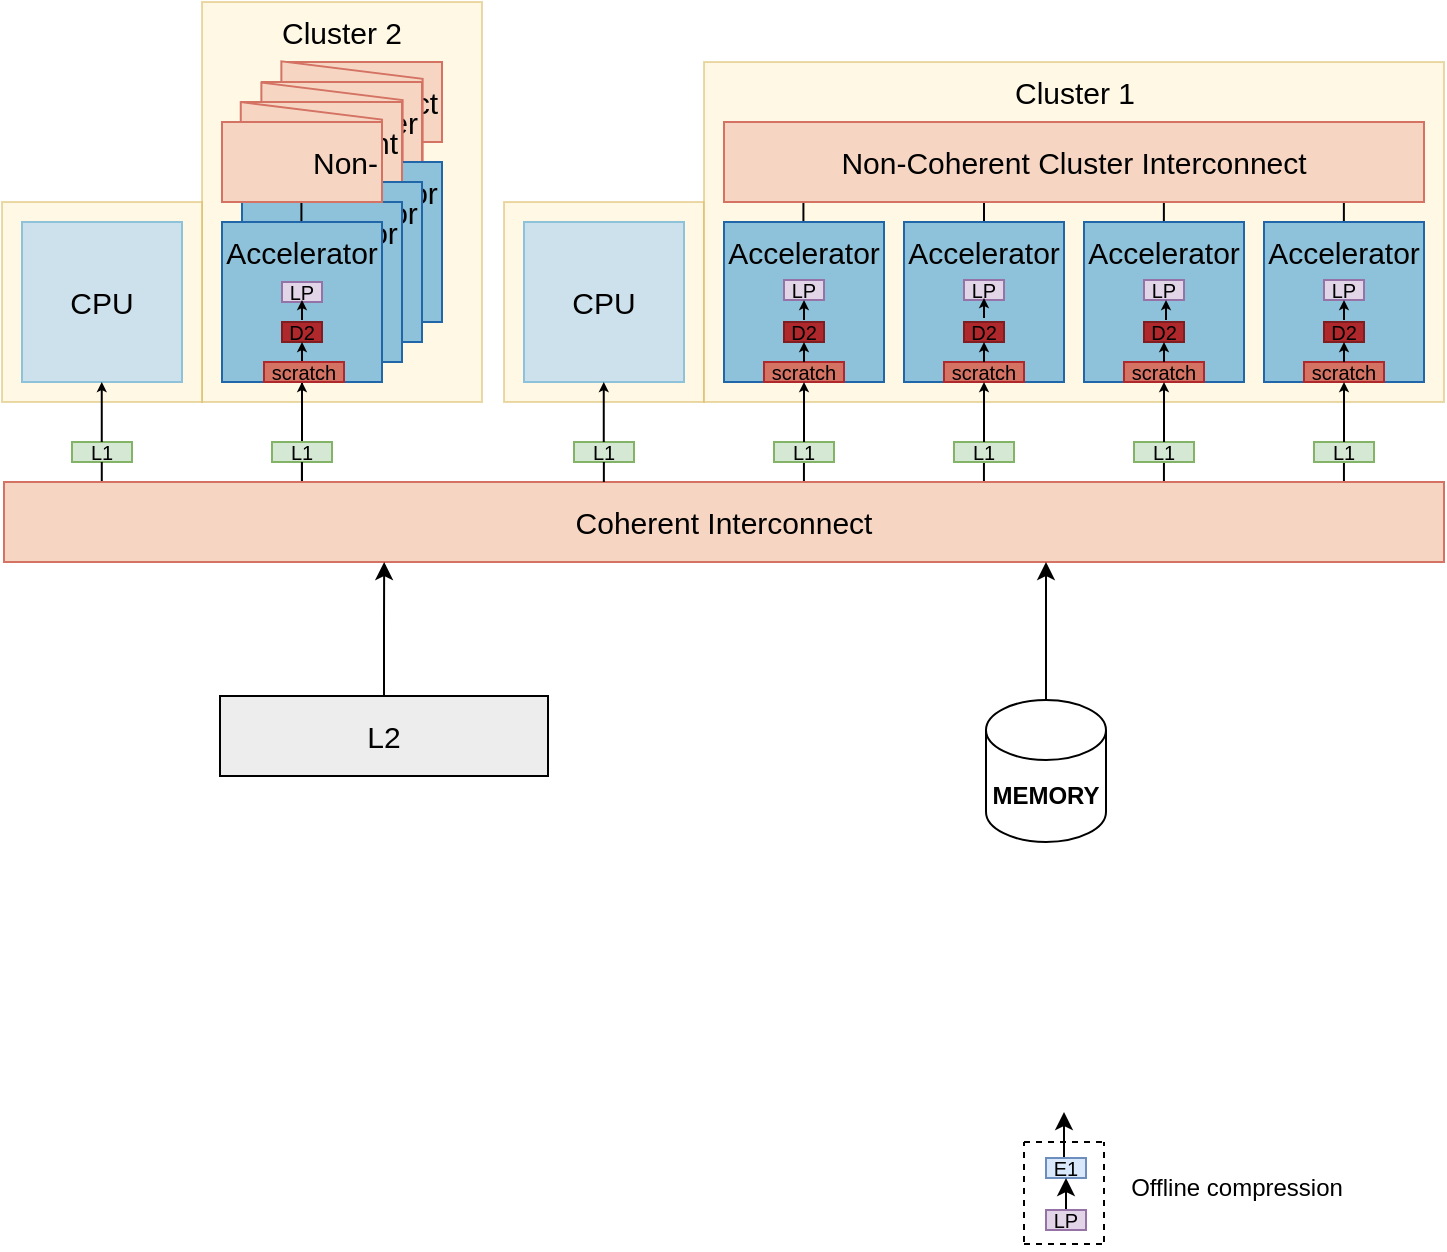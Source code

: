 <mxfile version="28.0.4">
  <diagram name="Page-1" id="mSCrcHiy_M-U9cj9anIV">
    <mxGraphModel dx="1042" dy="596" grid="1" gridSize="10" guides="1" tooltips="1" connect="1" arrows="1" fold="1" page="1" pageScale="1" pageWidth="850" pageHeight="1100" math="0" shadow="0">
      <root>
        <mxCell id="0" />
        <mxCell id="1" parent="0" />
        <mxCell id="SvVKt492CZ6028g6mfod-1" value="" style="rounded=0;whiteSpace=wrap;html=1;fontSize=12;opacity=50;fillColor=#fff2cc;strokeColor=#d6b656;" vertex="1" parent="1">
          <mxGeometry x="180" y="570" width="140" height="200" as="geometry" />
        </mxCell>
        <mxCell id="SvVKt492CZ6028g6mfod-2" value="Interconnect" style="rounded=0;whiteSpace=wrap;html=1;fillColor=#f6d6c2;strokeColor=#d47264;align=right;fontSize=15;" vertex="1" parent="1">
          <mxGeometry x="220" y="600" width="80" height="40" as="geometry" />
        </mxCell>
        <mxCell id="SvVKt492CZ6028g6mfod-3" value="" style="shape=parallelogram;perimeter=parallelogramPerimeter;whiteSpace=wrap;html=1;fixedSize=1;fontSize=15;rotation=-90;size=8.75;fillColor=#F6D6C2;strokeColor=#D47264;" vertex="1" parent="1">
          <mxGeometry x="230" y="589.37" width="50" height="70.63" as="geometry" />
        </mxCell>
        <mxCell id="SvVKt492CZ6028g6mfod-4" value="Custer" style="rounded=0;whiteSpace=wrap;html=1;fillColor=#f6d6c2;strokeColor=#d47264;align=right;fontSize=15;" vertex="1" parent="1">
          <mxGeometry x="210" y="610" width="80" height="40" as="geometry" />
        </mxCell>
        <mxCell id="SvVKt492CZ6028g6mfod-5" value="" style="shape=parallelogram;perimeter=parallelogramPerimeter;whiteSpace=wrap;html=1;fixedSize=1;fontSize=15;rotation=-90;size=8.75;fillColor=#F6D6C2;strokeColor=#D47264;" vertex="1" parent="1">
          <mxGeometry x="220" y="600" width="50" height="70.63" as="geometry" />
        </mxCell>
        <mxCell id="SvVKt492CZ6028g6mfod-6" value="" style="whiteSpace=wrap;html=1;aspect=fixed;fillColor=#8ec1da;strokeColor=#2066a8;" vertex="1" parent="1">
          <mxGeometry x="220" y="650" width="80" height="80" as="geometry" />
        </mxCell>
        <mxCell id="SvVKt492CZ6028g6mfod-7" value="&lt;font style=&quot;font-size: 15px;&quot;&gt;Accelerator&lt;/font&gt;" style="text;html=1;strokeColor=none;fillColor=none;align=center;verticalAlign=middle;whiteSpace=wrap;rounded=0;fontSize=15;" vertex="1" parent="1">
          <mxGeometry x="230" y="650" width="60" height="30" as="geometry" />
        </mxCell>
        <mxCell id="SvVKt492CZ6028g6mfod-8" value="" style="endArrow=none;html=1;entryX=0.75;entryY=1;entryDx=0;entryDy=0;fontSize=15;" edge="1" parent="1">
          <mxGeometry width="50" height="50" relative="1" as="geometry">
            <mxPoint x="249.71" y="660" as="sourcePoint" />
            <mxPoint x="249.71" y="620" as="targetPoint" />
          </mxGeometry>
        </mxCell>
        <mxCell id="SvVKt492CZ6028g6mfod-9" value="" style="endArrow=none;html=1;entryX=0.75;entryY=1;entryDx=0;entryDy=0;fontSize=15;" edge="1" parent="1">
          <mxGeometry width="50" height="50" relative="1" as="geometry">
            <mxPoint x="239.71" y="670" as="sourcePoint" />
            <mxPoint x="239.71" y="630" as="targetPoint" />
          </mxGeometry>
        </mxCell>
        <mxCell id="SvVKt492CZ6028g6mfod-10" value="Coherent" style="rounded=0;whiteSpace=wrap;html=1;fillColor=#f6d6c2;strokeColor=#d47264;align=right;fontSize=15;" vertex="1" parent="1">
          <mxGeometry x="200" y="620" width="80" height="40" as="geometry" />
        </mxCell>
        <mxCell id="SvVKt492CZ6028g6mfod-11" value="&lt;p style=&quot;line-height: 690%;&quot;&gt;&lt;font style=&quot;font-size: 8px;&quot;&gt;scratch&lt;/font&gt;&lt;/p&gt;" style="rounded=0;whiteSpace=wrap;html=1;strokeColor=#AE282C;fillColor=#D47264;" vertex="1" parent="1">
          <mxGeometry x="245" y="720" width="40" height="10" as="geometry" />
        </mxCell>
        <mxCell id="SvVKt492CZ6028g6mfod-12" value="&lt;p style=&quot;line-height: 100%; font-size: 15px;&quot;&gt;&lt;span style=&quot;background-color: initial; font-size: 15px;&quot;&gt;D2&lt;/span&gt;&lt;/p&gt;" style="rounded=0;whiteSpace=wrap;html=1;strokeColor=#801D20;fillColor=#AE282C;align=center;fontSize=15;" vertex="1" parent="1">
          <mxGeometry x="255" y="700" width="20" height="10" as="geometry" />
        </mxCell>
        <mxCell id="SvVKt492CZ6028g6mfod-13" style="edgeStyle=none;html=1;exitX=0.75;exitY=0;exitDx=0;exitDy=0;entryX=0.5;entryY=1;entryDx=0;entryDy=0;fontSize=8;endSize=2;" edge="1" parent="1" target="SvVKt492CZ6028g6mfod-12">
          <mxGeometry relative="1" as="geometry">
            <mxPoint x="265" y="720" as="sourcePoint" />
          </mxGeometry>
        </mxCell>
        <mxCell id="SvVKt492CZ6028g6mfod-14" value="" style="whiteSpace=wrap;html=1;aspect=fixed;fillColor=#8ec1da;strokeColor=#2066a8;" vertex="1" parent="1">
          <mxGeometry x="210" y="660" width="80" height="80" as="geometry" />
        </mxCell>
        <mxCell id="SvVKt492CZ6028g6mfod-15" value="&lt;p style=&quot;line-height: 690%;&quot;&gt;&lt;font style=&quot;font-size: 8px;&quot;&gt;scratch&lt;/font&gt;&lt;/p&gt;" style="rounded=0;whiteSpace=wrap;html=1;strokeColor=#AE282C;fillColor=#D47264;" vertex="1" parent="1">
          <mxGeometry x="235" y="730" width="40" height="10" as="geometry" />
        </mxCell>
        <mxCell id="SvVKt492CZ6028g6mfod-16" value="&lt;font style=&quot;font-size: 15px;&quot;&gt;Accelerator&lt;/font&gt;" style="text;html=1;strokeColor=none;fillColor=none;align=center;verticalAlign=middle;whiteSpace=wrap;rounded=0;fontSize=15;" vertex="1" parent="1">
          <mxGeometry x="220" y="660" width="60" height="30" as="geometry" />
        </mxCell>
        <mxCell id="SvVKt492CZ6028g6mfod-17" value="&lt;p style=&quot;line-height: 100%;&quot;&gt;&lt;span style=&quot;background-color: initial; font-size: 9px;&quot;&gt;D2&lt;/span&gt;&lt;/p&gt;" style="rounded=0;whiteSpace=wrap;html=1;strokeColor=#801D20;fillColor=#AE282C;align=center;" vertex="1" parent="1">
          <mxGeometry x="245" y="710" width="20" height="10" as="geometry" />
        </mxCell>
        <mxCell id="SvVKt492CZ6028g6mfod-18" style="edgeStyle=none;html=1;exitX=0.75;exitY=0;exitDx=0;exitDy=0;entryX=0.5;entryY=1;entryDx=0;entryDy=0;fontSize=10;endSize=2;" edge="1" parent="1" target="SvVKt492CZ6028g6mfod-17">
          <mxGeometry relative="1" as="geometry">
            <mxPoint x="255" y="730" as="sourcePoint" />
          </mxGeometry>
        </mxCell>
        <mxCell id="SvVKt492CZ6028g6mfod-19" value="" style="whiteSpace=wrap;html=1;aspect=fixed;fillColor=#8ec1da;strokeColor=#2066a8;" vertex="1" parent="1">
          <mxGeometry x="200" y="670" width="80" height="80" as="geometry" />
        </mxCell>
        <mxCell id="SvVKt492CZ6028g6mfod-20" value="&lt;p style=&quot;line-height: 690%; font-size: 10px;&quot;&gt;&lt;font style=&quot;font-size: 10px;&quot;&gt;scratch&lt;/font&gt;&lt;/p&gt;" style="rounded=0;whiteSpace=wrap;html=1;strokeColor=#AE282C;fillColor=#D47264;fontSize=10;" vertex="1" parent="1">
          <mxGeometry x="225" y="740" width="40" height="10" as="geometry" />
        </mxCell>
        <mxCell id="SvVKt492CZ6028g6mfod-21" value="&lt;font style=&quot;font-size: 15px;&quot;&gt;Accelerator&lt;/font&gt;" style="text;html=1;strokeColor=none;fillColor=none;align=center;verticalAlign=middle;whiteSpace=wrap;rounded=0;fontSize=15;" vertex="1" parent="1">
          <mxGeometry x="210" y="670" width="60" height="30" as="geometry" />
        </mxCell>
        <mxCell id="SvVKt492CZ6028g6mfod-22" value="&lt;p style=&quot;line-height: 100%; font-size: 10px;&quot;&gt;&lt;span style=&quot;background-color: initial; font-size: 10px;&quot;&gt;D2&lt;/span&gt;&lt;/p&gt;" style="rounded=0;whiteSpace=wrap;html=1;strokeColor=#801D20;fillColor=#AE282C;align=center;fontSize=10;" vertex="1" parent="1">
          <mxGeometry x="235" y="720" width="20" height="10" as="geometry" />
        </mxCell>
        <mxCell id="SvVKt492CZ6028g6mfod-23" style="edgeStyle=none;html=1;exitX=0.75;exitY=0;exitDx=0;exitDy=0;entryX=0.5;entryY=1;entryDx=0;entryDy=0;fontSize=10;endSize=2;" edge="1" parent="1" target="SvVKt492CZ6028g6mfod-22">
          <mxGeometry relative="1" as="geometry">
            <mxPoint x="245" y="740" as="sourcePoint" />
          </mxGeometry>
        </mxCell>
        <mxCell id="SvVKt492CZ6028g6mfod-24" value="" style="rounded=0;whiteSpace=wrap;html=1;fontSize=12;opacity=50;fillColor=#fff2cc;strokeColor=#d6b656;" vertex="1" parent="1">
          <mxGeometry x="80" y="670" width="100" height="100" as="geometry" />
        </mxCell>
        <mxCell id="SvVKt492CZ6028g6mfod-25" value="" style="rounded=0;whiteSpace=wrap;html=1;fontSize=12;opacity=50;fillColor=#fff2cc;strokeColor=#d6b656;" vertex="1" parent="1">
          <mxGeometry x="331" y="670" width="100" height="100" as="geometry" />
        </mxCell>
        <mxCell id="SvVKt492CZ6028g6mfod-26" value="" style="rounded=0;whiteSpace=wrap;html=1;fontSize=12;opacity=50;fillColor=#fff2cc;strokeColor=#d6b656;" vertex="1" parent="1">
          <mxGeometry x="431" y="600" width="370" height="170" as="geometry" />
        </mxCell>
        <mxCell id="SvVKt492CZ6028g6mfod-27" value="&lt;font style=&quot;font-size: 15px;&quot;&gt;CPU&lt;/font&gt;" style="whiteSpace=wrap;html=1;aspect=fixed;fillColor=#CDE1EC;strokeColor=#8EC1DA;" vertex="1" parent="1">
          <mxGeometry x="341" y="680" width="80" height="80" as="geometry" />
        </mxCell>
        <mxCell id="SvVKt492CZ6028g6mfod-28" value="" style="endArrow=none;html=1;entryX=0.75;entryY=1;entryDx=0;entryDy=0;fontSize=15;" edge="1" parent="1">
          <mxGeometry width="50" height="50" relative="1" as="geometry">
            <mxPoint x="660.94" y="680" as="sourcePoint" />
            <mxPoint x="660.94" y="640" as="targetPoint" />
          </mxGeometry>
        </mxCell>
        <mxCell id="SvVKt492CZ6028g6mfod-29" value="" style="endArrow=none;html=1;entryX=0.75;entryY=1;entryDx=0;entryDy=0;fontSize=15;" edge="1" parent="1">
          <mxGeometry width="50" height="50" relative="1" as="geometry">
            <mxPoint x="571" y="680" as="sourcePoint" />
            <mxPoint x="571" y="640" as="targetPoint" />
          </mxGeometry>
        </mxCell>
        <mxCell id="SvVKt492CZ6028g6mfod-30" value="" style="endArrow=none;html=1;entryX=0.75;entryY=1;entryDx=0;entryDy=0;fontSize=15;" edge="1" parent="1">
          <mxGeometry width="50" height="50" relative="1" as="geometry">
            <mxPoint x="480.71" y="680" as="sourcePoint" />
            <mxPoint x="480.71" y="640" as="targetPoint" />
          </mxGeometry>
        </mxCell>
        <mxCell id="SvVKt492CZ6028g6mfod-31" value="" style="endArrow=none;html=1;entryX=0.75;entryY=1;entryDx=0;entryDy=0;fontSize=15;" edge="1" parent="1">
          <mxGeometry width="50" height="50" relative="1" as="geometry">
            <mxPoint x="750.94" y="680" as="sourcePoint" />
            <mxPoint x="750.94" y="640" as="targetPoint" />
          </mxGeometry>
        </mxCell>
        <mxCell id="SvVKt492CZ6028g6mfod-32" value="&lt;p style=&quot;line-height: 460%; font-size: 10px;&quot;&gt;&lt;span style=&quot;font-size: 10px;&quot;&gt;L1&lt;/span&gt;&lt;/p&gt;" style="rounded=0;whiteSpace=wrap;html=1;fillColor=#d5e8d4;strokeColor=#82b366;fontSize=10;" vertex="1" parent="1">
          <mxGeometry x="366" y="790" width="30" height="10" as="geometry" />
        </mxCell>
        <mxCell id="SvVKt492CZ6028g6mfod-33" value="Non-Coherent Cluster Interconnect" style="rounded=0;whiteSpace=wrap;html=1;fillColor=#f6d6c2;strokeColor=#d47264;fontSize=15;" vertex="1" parent="1">
          <mxGeometry x="441" y="630" width="350" height="40" as="geometry" />
        </mxCell>
        <mxCell id="SvVKt492CZ6028g6mfod-34" style="edgeStyle=orthogonalEdgeStyle;rounded=0;orthogonalLoop=1;jettySize=auto;html=1;exitX=0.5;exitY=0;exitDx=0;exitDy=0;entryX=0.5;entryY=1;entryDx=0;entryDy=0;" edge="1" parent="1" source="SvVKt492CZ6028g6mfod-88">
          <mxGeometry relative="1" as="geometry">
            <mxPoint x="611" y="1125" as="targetPoint" />
          </mxGeometry>
        </mxCell>
        <mxCell id="SvVKt492CZ6028g6mfod-35" value="Cluster 1" style="text;html=1;strokeColor=none;fillColor=none;align=center;verticalAlign=middle;whiteSpace=wrap;rounded=0;fontSize=15;opacity=50;" vertex="1" parent="1">
          <mxGeometry x="583.5" y="600" width="65" height="30" as="geometry" />
        </mxCell>
        <mxCell id="SvVKt492CZ6028g6mfod-36" value="&lt;font style=&quot;font-size: 15px;&quot;&gt;CPU&lt;/font&gt;" style="whiteSpace=wrap;html=1;aspect=fixed;fillColor=#CDE1EC;strokeColor=#8EC1DA;" vertex="1" parent="1">
          <mxGeometry x="90" y="680" width="80" height="80" as="geometry" />
        </mxCell>
        <mxCell id="SvVKt492CZ6028g6mfod-37" value="&lt;p style=&quot;line-height: 460%; font-size: 10px;&quot;&gt;&lt;span style=&quot;font-size: 10px;&quot;&gt;L1&lt;/span&gt;&lt;/p&gt;" style="rounded=0;whiteSpace=wrap;html=1;fillColor=#d5e8d4;strokeColor=#82b366;fontSize=10;" vertex="1" parent="1">
          <mxGeometry x="115" y="790" width="30" height="10" as="geometry" />
        </mxCell>
        <mxCell id="SvVKt492CZ6028g6mfod-38" value="" style="endArrow=none;html=1;fontSize=10;" edge="1" parent="1">
          <mxGeometry width="50" height="50" relative="1" as="geometry">
            <mxPoint x="229.97" y="810" as="sourcePoint" />
            <mxPoint x="229.97" y="800" as="targetPoint" />
          </mxGeometry>
        </mxCell>
        <mxCell id="SvVKt492CZ6028g6mfod-39" value="" style="edgeStyle=orthogonalEdgeStyle;rounded=0;orthogonalLoop=1;jettySize=auto;html=1;" edge="1" parent="1" source="SvVKt492CZ6028g6mfod-40" target="SvVKt492CZ6028g6mfod-91">
          <mxGeometry relative="1" as="geometry" />
        </mxCell>
        <mxCell id="SvVKt492CZ6028g6mfod-40" value="&lt;p style=&quot;line-height: 460%; font-size: 10px;&quot;&gt;&lt;span style=&quot;font-size: 10px;&quot;&gt;L1&lt;/span&gt;&lt;/p&gt;" style="rounded=0;whiteSpace=wrap;html=1;fillColor=#d5e8d4;strokeColor=#82b366;fontSize=10;" vertex="1" parent="1">
          <mxGeometry x="215" y="790" width="30" height="10" as="geometry" />
        </mxCell>
        <mxCell id="SvVKt492CZ6028g6mfod-41" value="" style="endArrow=none;html=1;" edge="1" parent="1">
          <mxGeometry width="50" height="50" relative="1" as="geometry">
            <mxPoint x="570.97" y="810" as="sourcePoint" />
            <mxPoint x="570.97" y="800" as="targetPoint" />
          </mxGeometry>
        </mxCell>
        <mxCell id="SvVKt492CZ6028g6mfod-42" value="&lt;p style=&quot;line-height: 460%; font-size: 10px;&quot;&gt;&lt;span style=&quot;font-size: 10px;&quot;&gt;L1&lt;/span&gt;&lt;/p&gt;" style="rounded=0;whiteSpace=wrap;html=1;fillColor=#d5e8d4;strokeColor=#82b366;fontSize=10;" vertex="1" parent="1">
          <mxGeometry x="556" y="790" width="30" height="10" as="geometry" />
        </mxCell>
        <mxCell id="SvVKt492CZ6028g6mfod-43" value="" style="whiteSpace=wrap;html=1;aspect=fixed;fillColor=#8ec1da;strokeColor=#2066a8;" vertex="1" parent="1">
          <mxGeometry x="531" y="680" width="80" height="80" as="geometry" />
        </mxCell>
        <mxCell id="SvVKt492CZ6028g6mfod-44" value="&lt;p style=&quot;line-height: 690%; font-size: 10px;&quot;&gt;&lt;font style=&quot;font-size: 10px;&quot;&gt;scratch&lt;/font&gt;&lt;/p&gt;" style="rounded=0;whiteSpace=wrap;html=1;strokeColor=#AE282C;fillColor=#D47264;fontSize=10;" vertex="1" parent="1">
          <mxGeometry x="551" y="750" width="40" height="10" as="geometry" />
        </mxCell>
        <mxCell id="SvVKt492CZ6028g6mfod-45" value="&lt;font style=&quot;font-size: 15px;&quot;&gt;Accelerator&lt;/font&gt;" style="text;html=1;strokeColor=none;fillColor=none;align=center;verticalAlign=middle;whiteSpace=wrap;rounded=0;fontSize=15;" vertex="1" parent="1">
          <mxGeometry x="541" y="680" width="60" height="30" as="geometry" />
        </mxCell>
        <mxCell id="SvVKt492CZ6028g6mfod-46" style="edgeStyle=none;html=1;exitX=0.75;exitY=0;exitDx=0;exitDy=0;entryX=0.5;entryY=1;entryDx=0;entryDy=0;fontSize=10;endSize=2;" edge="1" parent="1" target="SvVKt492CZ6028g6mfod-44">
          <mxGeometry relative="1" as="geometry">
            <mxPoint x="571" y="790" as="sourcePoint" />
            <mxPoint x="571" y="780" as="targetPoint" />
          </mxGeometry>
        </mxCell>
        <mxCell id="SvVKt492CZ6028g6mfod-47" value="" style="endArrow=none;html=1;" edge="1" parent="1">
          <mxGeometry width="50" height="50" relative="1" as="geometry">
            <mxPoint x="480.97" y="810" as="sourcePoint" />
            <mxPoint x="480.97" y="800" as="targetPoint" />
          </mxGeometry>
        </mxCell>
        <mxCell id="SvVKt492CZ6028g6mfod-48" value="&lt;p style=&quot;line-height: 460%; font-size: 10px;&quot;&gt;&lt;span style=&quot;font-size: 10px;&quot;&gt;L1&lt;/span&gt;&lt;/p&gt;" style="rounded=0;whiteSpace=wrap;html=1;fillColor=#d5e8d4;strokeColor=#82b366;fontSize=10;" vertex="1" parent="1">
          <mxGeometry x="466" y="790" width="30" height="10" as="geometry" />
        </mxCell>
        <mxCell id="SvVKt492CZ6028g6mfod-49" value="" style="whiteSpace=wrap;html=1;aspect=fixed;fillColor=#8ec1da;strokeColor=#2066a8;" vertex="1" parent="1">
          <mxGeometry x="441" y="680" width="80" height="80" as="geometry" />
        </mxCell>
        <mxCell id="SvVKt492CZ6028g6mfod-50" value="&lt;p style=&quot;line-height: 690%; font-size: 10px;&quot;&gt;&lt;font style=&quot;font-size: 10px;&quot;&gt;scratch&lt;/font&gt;&lt;/p&gt;" style="rounded=0;whiteSpace=wrap;html=1;strokeColor=#AE282C;fillColor=#D47264;fontSize=10;" vertex="1" parent="1">
          <mxGeometry x="461" y="750" width="40" height="10" as="geometry" />
        </mxCell>
        <mxCell id="SvVKt492CZ6028g6mfod-51" value="&lt;font style=&quot;font-size: 15px;&quot;&gt;Accelerator&lt;/font&gt;" style="text;html=1;strokeColor=none;fillColor=none;align=center;verticalAlign=middle;whiteSpace=wrap;rounded=0;fontSize=15;" vertex="1" parent="1">
          <mxGeometry x="451" y="680" width="60" height="30" as="geometry" />
        </mxCell>
        <mxCell id="SvVKt492CZ6028g6mfod-52" style="edgeStyle=none;html=1;exitX=0.75;exitY=0;exitDx=0;exitDy=0;entryX=0.5;entryY=1;entryDx=0;entryDy=0;fontSize=10;endSize=2;" edge="1" parent="1" target="SvVKt492CZ6028g6mfod-50">
          <mxGeometry relative="1" as="geometry">
            <mxPoint x="481" y="790" as="sourcePoint" />
            <mxPoint x="481" y="780" as="targetPoint" />
          </mxGeometry>
        </mxCell>
        <mxCell id="SvVKt492CZ6028g6mfod-53" value="" style="endArrow=none;html=1;" edge="1" parent="1">
          <mxGeometry width="50" height="50" relative="1" as="geometry">
            <mxPoint x="660.97" y="810" as="sourcePoint" />
            <mxPoint x="660.97" y="800" as="targetPoint" />
          </mxGeometry>
        </mxCell>
        <mxCell id="SvVKt492CZ6028g6mfod-54" value="&lt;p style=&quot;line-height: 460%; font-size: 10px;&quot;&gt;&lt;span style=&quot;font-size: 10px;&quot;&gt;L1&lt;/span&gt;&lt;/p&gt;" style="rounded=0;whiteSpace=wrap;html=1;fillColor=#d5e8d4;strokeColor=#82b366;fontSize=10;" vertex="1" parent="1">
          <mxGeometry x="646" y="790" width="30" height="10" as="geometry" />
        </mxCell>
        <mxCell id="SvVKt492CZ6028g6mfod-55" value="" style="whiteSpace=wrap;html=1;aspect=fixed;fillColor=#8ec1da;strokeColor=#2066a8;" vertex="1" parent="1">
          <mxGeometry x="621" y="680" width="80" height="80" as="geometry" />
        </mxCell>
        <mxCell id="SvVKt492CZ6028g6mfod-56" value="&lt;p style=&quot;line-height: 690%; font-size: 10px;&quot;&gt;&lt;font style=&quot;font-size: 10px;&quot;&gt;scratch&lt;/font&gt;&lt;/p&gt;" style="rounded=0;whiteSpace=wrap;html=1;strokeColor=#AE282C;fillColor=#D47264;fontSize=10;" vertex="1" parent="1">
          <mxGeometry x="641" y="750" width="40" height="10" as="geometry" />
        </mxCell>
        <mxCell id="SvVKt492CZ6028g6mfod-57" value="&lt;font style=&quot;font-size: 15px;&quot;&gt;Accelerator&lt;/font&gt;" style="text;html=1;strokeColor=none;fillColor=none;align=center;verticalAlign=middle;whiteSpace=wrap;rounded=0;fontSize=15;" vertex="1" parent="1">
          <mxGeometry x="631" y="680" width="60" height="30" as="geometry" />
        </mxCell>
        <mxCell id="SvVKt492CZ6028g6mfod-58" style="edgeStyle=none;html=1;exitX=0.75;exitY=0;exitDx=0;exitDy=0;entryX=0.5;entryY=1;entryDx=0;entryDy=0;fontSize=10;endSize=2;" edge="1" parent="1" target="SvVKt492CZ6028g6mfod-56">
          <mxGeometry relative="1" as="geometry">
            <mxPoint x="661" y="790" as="sourcePoint" />
            <mxPoint x="661" y="780" as="targetPoint" />
          </mxGeometry>
        </mxCell>
        <mxCell id="SvVKt492CZ6028g6mfod-59" value="" style="endArrow=none;html=1;" edge="1" parent="1">
          <mxGeometry width="50" height="50" relative="1" as="geometry">
            <mxPoint x="750.97" y="810" as="sourcePoint" />
            <mxPoint x="750.97" y="800" as="targetPoint" />
          </mxGeometry>
        </mxCell>
        <mxCell id="SvVKt492CZ6028g6mfod-60" value="&lt;p style=&quot;line-height: 460%; font-size: 10px;&quot;&gt;&lt;span style=&quot;font-size: 10px;&quot;&gt;L1&lt;/span&gt;&lt;/p&gt;" style="rounded=0;whiteSpace=wrap;html=1;fillColor=#d5e8d4;strokeColor=#82b366;fontSize=10;" vertex="1" parent="1">
          <mxGeometry x="736" y="790" width="30" height="10" as="geometry" />
        </mxCell>
        <mxCell id="SvVKt492CZ6028g6mfod-61" value="" style="whiteSpace=wrap;html=1;aspect=fixed;fillColor=#8ec1da;strokeColor=#2066a8;" vertex="1" parent="1">
          <mxGeometry x="711" y="680" width="80" height="80" as="geometry" />
        </mxCell>
        <mxCell id="SvVKt492CZ6028g6mfod-62" value="&lt;p style=&quot;line-height: 690%; font-size: 10px;&quot;&gt;&lt;font style=&quot;font-size: 10px;&quot;&gt;scratch&lt;/font&gt;&lt;/p&gt;" style="rounded=0;whiteSpace=wrap;html=1;strokeColor=#AE282C;fillColor=#D47264;fontSize=10;" vertex="1" parent="1">
          <mxGeometry x="731" y="750" width="40" height="10" as="geometry" />
        </mxCell>
        <mxCell id="SvVKt492CZ6028g6mfod-63" value="&lt;font style=&quot;font-size: 15px;&quot;&gt;Accelerator&lt;/font&gt;" style="text;html=1;strokeColor=none;fillColor=none;align=center;verticalAlign=middle;whiteSpace=wrap;rounded=0;fontSize=15;" vertex="1" parent="1">
          <mxGeometry x="721" y="680" width="60" height="30" as="geometry" />
        </mxCell>
        <mxCell id="SvVKt492CZ6028g6mfod-64" style="edgeStyle=none;html=1;exitX=0.75;exitY=0;exitDx=0;exitDy=0;entryX=0.5;entryY=1;entryDx=0;entryDy=0;fontSize=10;endSize=2;" edge="1" parent="1" target="SvVKt492CZ6028g6mfod-62">
          <mxGeometry relative="1" as="geometry">
            <mxPoint x="751" y="790" as="sourcePoint" />
            <mxPoint x="751" y="780" as="targetPoint" />
          </mxGeometry>
        </mxCell>
        <mxCell id="SvVKt492CZ6028g6mfod-65" value="&lt;p style=&quot;line-height: 100%; font-size: 10px;&quot;&gt;&lt;span style=&quot;background-color: initial; font-size: 10px;&quot;&gt;D2&lt;/span&gt;&lt;/p&gt;" style="rounded=0;whiteSpace=wrap;html=1;strokeColor=#801D20;fillColor=#AE282C;align=center;fontSize=10;" vertex="1" parent="1">
          <mxGeometry x="741" y="730" width="20" height="10" as="geometry" />
        </mxCell>
        <mxCell id="SvVKt492CZ6028g6mfod-66" style="edgeStyle=none;html=1;exitX=0.75;exitY=0;exitDx=0;exitDy=0;entryX=0.5;entryY=1;entryDx=0;entryDy=0;fontSize=10;endSize=2;" edge="1" parent="1" target="SvVKt492CZ6028g6mfod-65">
          <mxGeometry relative="1" as="geometry">
            <mxPoint x="751" y="750" as="sourcePoint" />
          </mxGeometry>
        </mxCell>
        <mxCell id="SvVKt492CZ6028g6mfod-67" value="&lt;p style=&quot;line-height: 100%; font-size: 10px;&quot;&gt;&lt;span style=&quot;background-color: initial; font-size: 10px;&quot;&gt;D2&lt;/span&gt;&lt;/p&gt;" style="rounded=0;whiteSpace=wrap;html=1;strokeColor=#801D20;fillColor=#AE282C;align=center;fontSize=10;" vertex="1" parent="1">
          <mxGeometry x="651" y="730" width="20" height="10" as="geometry" />
        </mxCell>
        <mxCell id="SvVKt492CZ6028g6mfod-68" style="edgeStyle=none;html=1;exitX=0.75;exitY=0;exitDx=0;exitDy=0;entryX=0.5;entryY=1;entryDx=0;entryDy=0;fontSize=10;endSize=2;" edge="1" parent="1" target="SvVKt492CZ6028g6mfod-67">
          <mxGeometry relative="1" as="geometry">
            <mxPoint x="661" y="750" as="sourcePoint" />
          </mxGeometry>
        </mxCell>
        <mxCell id="SvVKt492CZ6028g6mfod-69" value="&lt;p style=&quot;line-height: 100%; font-size: 10px;&quot;&gt;&lt;span style=&quot;background-color: initial; font-size: 10px;&quot;&gt;D2&lt;/span&gt;&lt;/p&gt;" style="rounded=0;whiteSpace=wrap;html=1;strokeColor=#801D20;fillColor=#AE282C;align=center;fontSize=10;" vertex="1" parent="1">
          <mxGeometry x="561" y="730" width="20" height="10" as="geometry" />
        </mxCell>
        <mxCell id="SvVKt492CZ6028g6mfod-70" style="edgeStyle=none;html=1;exitX=0.75;exitY=0;exitDx=0;exitDy=0;entryX=0.5;entryY=1;entryDx=0;entryDy=0;fontSize=10;endSize=2;" edge="1" parent="1" target="SvVKt492CZ6028g6mfod-69">
          <mxGeometry relative="1" as="geometry">
            <mxPoint x="571" y="750" as="sourcePoint" />
          </mxGeometry>
        </mxCell>
        <mxCell id="SvVKt492CZ6028g6mfod-71" value="&lt;p style=&quot;line-height: 100%; font-size: 10px;&quot;&gt;&lt;span style=&quot;background-color: initial; font-size: 10px;&quot;&gt;D2&lt;/span&gt;&lt;/p&gt;" style="rounded=0;whiteSpace=wrap;html=1;strokeColor=#801D20;fillColor=#AE282C;align=center;fontSize=10;" vertex="1" parent="1">
          <mxGeometry x="471" y="730" width="20" height="10" as="geometry" />
        </mxCell>
        <mxCell id="SvVKt492CZ6028g6mfod-72" style="edgeStyle=none;html=1;exitX=0.75;exitY=0;exitDx=0;exitDy=0;entryX=0.5;entryY=1;entryDx=0;entryDy=0;fontSize=10;endSize=2;" edge="1" parent="1" target="SvVKt492CZ6028g6mfod-71">
          <mxGeometry relative="1" as="geometry">
            <mxPoint x="481" y="750" as="sourcePoint" />
          </mxGeometry>
        </mxCell>
        <mxCell id="SvVKt492CZ6028g6mfod-73" value="" style="endArrow=none;html=1;fontSize=10;" edge="1" parent="1">
          <mxGeometry width="50" height="50" relative="1" as="geometry">
            <mxPoint x="129.89" y="800" as="sourcePoint" />
            <mxPoint x="129.89" y="810" as="targetPoint" />
          </mxGeometry>
        </mxCell>
        <mxCell id="SvVKt492CZ6028g6mfod-74" value="" style="endArrow=none;html=1;entryX=0.75;entryY=1;entryDx=0;entryDy=0;fontSize=15;" edge="1" parent="1">
          <mxGeometry width="50" height="50" relative="1" as="geometry">
            <mxPoint x="229.71" y="680" as="sourcePoint" />
            <mxPoint x="229.71" y="640" as="targetPoint" />
          </mxGeometry>
        </mxCell>
        <mxCell id="SvVKt492CZ6028g6mfod-75" value="" style="endArrow=none;html=1;fontSize=10;" edge="1" parent="1">
          <mxGeometry width="50" height="50" relative="1" as="geometry">
            <mxPoint x="229.97" y="810" as="sourcePoint" />
            <mxPoint x="229.97" y="800" as="targetPoint" />
          </mxGeometry>
        </mxCell>
        <mxCell id="SvVKt492CZ6028g6mfod-76" value="" style="whiteSpace=wrap;html=1;aspect=fixed;fillColor=#8ec1da;strokeColor=#2066a8;" vertex="1" parent="1">
          <mxGeometry x="190" y="680" width="80" height="80" as="geometry" />
        </mxCell>
        <mxCell id="SvVKt492CZ6028g6mfod-77" value="&lt;font style=&quot;font-size: 15px;&quot;&gt;Accelerator&lt;/font&gt;" style="text;html=1;strokeColor=none;fillColor=none;align=center;verticalAlign=middle;whiteSpace=wrap;rounded=0;fontSize=15;" vertex="1" parent="1">
          <mxGeometry x="200" y="680" width="60" height="30" as="geometry" />
        </mxCell>
        <mxCell id="SvVKt492CZ6028g6mfod-78" style="edgeStyle=none;html=1;exitX=0.75;exitY=0;exitDx=0;exitDy=0;entryX=0.5;entryY=1;entryDx=0;entryDy=0;fontSize=10;endSize=2;" edge="1" parent="1">
          <mxGeometry relative="1" as="geometry">
            <mxPoint x="230" y="770" as="sourcePoint" />
            <mxPoint x="230" y="760" as="targetPoint" />
          </mxGeometry>
        </mxCell>
        <mxCell id="SvVKt492CZ6028g6mfod-79" value="&lt;p style=&quot;line-height: 100%; font-size: 10px;&quot;&gt;&lt;span style=&quot;background-color: initial; font-size: 10px;&quot;&gt;D2&lt;/span&gt;&lt;/p&gt;" style="rounded=0;whiteSpace=wrap;html=1;strokeColor=#801D20;fillColor=#AE282C;align=center;fontSize=10;" vertex="1" parent="1">
          <mxGeometry x="220" y="730" width="20" height="10" as="geometry" />
        </mxCell>
        <mxCell id="SvVKt492CZ6028g6mfod-80" style="edgeStyle=none;html=1;exitX=0.75;exitY=0;exitDx=0;exitDy=0;entryX=0.5;entryY=1;entryDx=0;entryDy=0;fontSize=10;endSize=2;" edge="1" parent="1" target="SvVKt492CZ6028g6mfod-79">
          <mxGeometry relative="1" as="geometry">
            <mxPoint x="230" y="750" as="sourcePoint" />
          </mxGeometry>
        </mxCell>
        <mxCell id="SvVKt492CZ6028g6mfod-81" value="&lt;font style=&quot;font-size: 15px;&quot;&gt;L2&lt;/font&gt;" style="rounded=0;whiteSpace=wrap;html=1;fontSize=15;fillColor=#EDEDED;" vertex="1" parent="1">
          <mxGeometry x="189" y="917" width="164" height="40" as="geometry" />
        </mxCell>
        <mxCell id="SvVKt492CZ6028g6mfod-82" value="Coherent Interconnect" style="rounded=0;whiteSpace=wrap;html=1;fillColor=#F6D6C2;strokeColor=#D47264;fontSize=15;" vertex="1" parent="1">
          <mxGeometry x="81" y="810" width="720" height="40" as="geometry" />
        </mxCell>
        <mxCell id="SvVKt492CZ6028g6mfod-83" value="Cluster 2" style="text;html=1;strokeColor=none;fillColor=none;align=center;verticalAlign=middle;whiteSpace=wrap;rounded=0;fontSize=15;opacity=50;" vertex="1" parent="1">
          <mxGeometry x="200" y="635" width="60" height="30" as="geometry" />
        </mxCell>
        <mxCell id="SvVKt492CZ6028g6mfod-84" value="" style="endArrow=none;html=1;fontSize=9;" edge="1" parent="1">
          <mxGeometry width="50" height="50" relative="1" as="geometry">
            <mxPoint x="380.93" y="800" as="sourcePoint" />
            <mxPoint x="380.93" y="810" as="targetPoint" />
          </mxGeometry>
        </mxCell>
        <mxCell id="SvVKt492CZ6028g6mfod-85" value="" style="shape=parallelogram;perimeter=parallelogramPerimeter;whiteSpace=wrap;html=1;fixedSize=1;fontSize=15;rotation=-90;size=8.75;fillColor=#F6D6C2;strokeColor=#D47264;" vertex="1" parent="1">
          <mxGeometry x="209.69" y="609.69" width="50" height="70.63" as="geometry" />
        </mxCell>
        <mxCell id="SvVKt492CZ6028g6mfod-86" value="Non-" style="rounded=0;whiteSpace=wrap;html=1;fillColor=#f6d6c2;strokeColor=#d47264;align=right;fontSize=15;" vertex="1" parent="1">
          <mxGeometry x="190" y="630" width="80" height="40" as="geometry" />
        </mxCell>
        <mxCell id="SvVKt492CZ6028g6mfod-87" value="Cluster 2" style="text;html=1;strokeColor=none;fillColor=none;align=center;verticalAlign=middle;whiteSpace=wrap;rounded=0;fontSize=15;opacity=50;" vertex="1" parent="1">
          <mxGeometry x="215" y="570" width="70" height="30" as="geometry" />
        </mxCell>
        <mxCell id="SvVKt492CZ6028g6mfod-88" value="&lt;p style=&quot;line-height: 100%; font-size: 10px;&quot;&gt;&lt;font style=&quot;font-size: 10px;&quot;&gt;E1&lt;/font&gt;&lt;/p&gt;" style="rounded=0;whiteSpace=wrap;html=1;strokeColor=#6c8ebf;fillColor=#dae8fc;fontSize=10;" vertex="1" parent="1">
          <mxGeometry x="602" y="1148" width="20" height="10" as="geometry" />
        </mxCell>
        <mxCell id="SvVKt492CZ6028g6mfod-89" style="edgeStyle=orthogonalEdgeStyle;rounded=0;orthogonalLoop=1;jettySize=auto;html=1;exitX=0.5;exitY=0;exitDx=0;exitDy=0;entryX=0.5;entryY=1;entryDx=0;entryDy=0;" edge="1" parent="1" source="SvVKt492CZ6028g6mfod-90" target="SvVKt492CZ6028g6mfod-88">
          <mxGeometry relative="1" as="geometry" />
        </mxCell>
        <mxCell id="SvVKt492CZ6028g6mfod-90" value="&lt;p style=&quot;line-height: 100%; font-size: 10px;&quot;&gt;&lt;font style=&quot;font-size: 10px;&quot;&gt;LP&lt;/font&gt;&lt;/p&gt;" style="rounded=0;whiteSpace=wrap;html=1;strokeColor=#9673a6;fillColor=#e1d5e7;fontSize=10;" vertex="1" parent="1">
          <mxGeometry x="602" y="1174" width="20" height="10" as="geometry" />
        </mxCell>
        <mxCell id="SvVKt492CZ6028g6mfod-91" value="&lt;p style=&quot;line-height: 100%; font-size: 10px;&quot;&gt;&lt;font style=&quot;font-size: 10px;&quot;&gt;LP&lt;/font&gt;&lt;/p&gt;" style="rounded=0;whiteSpace=wrap;html=1;strokeColor=#9673a6;fillColor=#e1d5e7;fontSize=10;" vertex="1" parent="1">
          <mxGeometry x="220" y="710" width="20" height="10" as="geometry" />
        </mxCell>
        <mxCell id="SvVKt492CZ6028g6mfod-92" style="edgeStyle=none;html=1;exitX=0.75;exitY=0;exitDx=0;exitDy=0;entryX=0.5;entryY=1;entryDx=0;entryDy=0;fontSize=10;endSize=2;" edge="1" parent="1">
          <mxGeometry relative="1" as="geometry">
            <mxPoint x="230" y="729" as="sourcePoint" />
            <mxPoint x="230" y="719" as="targetPoint" />
          </mxGeometry>
        </mxCell>
        <mxCell id="SvVKt492CZ6028g6mfod-93" value="&lt;p style=&quot;line-height: 100%; font-size: 10px;&quot;&gt;&lt;font style=&quot;font-size: 10px;&quot;&gt;LP&lt;/font&gt;&lt;/p&gt;" style="rounded=0;whiteSpace=wrap;html=1;strokeColor=#9673a6;fillColor=#e1d5e7;fontSize=10;" vertex="1" parent="1">
          <mxGeometry x="471" y="709" width="20" height="10" as="geometry" />
        </mxCell>
        <mxCell id="SvVKt492CZ6028g6mfod-94" value="&lt;p style=&quot;line-height: 100%; font-size: 10px;&quot;&gt;&lt;font style=&quot;font-size: 10px;&quot;&gt;LP&lt;/font&gt;&lt;/p&gt;" style="rounded=0;whiteSpace=wrap;html=1;strokeColor=#9673a6;fillColor=#e1d5e7;fontSize=10;" vertex="1" parent="1">
          <mxGeometry x="561" y="709" width="20" height="10" as="geometry" />
        </mxCell>
        <mxCell id="SvVKt492CZ6028g6mfod-95" value="&lt;p style=&quot;line-height: 100%; font-size: 10px;&quot;&gt;&lt;font style=&quot;font-size: 10px;&quot;&gt;LP&lt;/font&gt;&lt;/p&gt;" style="rounded=0;whiteSpace=wrap;html=1;strokeColor=#9673a6;fillColor=#e1d5e7;fontSize=10;" vertex="1" parent="1">
          <mxGeometry x="651" y="709" width="20" height="10" as="geometry" />
        </mxCell>
        <mxCell id="SvVKt492CZ6028g6mfod-96" value="&lt;p style=&quot;line-height: 100%; font-size: 10px;&quot;&gt;&lt;font style=&quot;font-size: 10px;&quot;&gt;LP&lt;/font&gt;&lt;/p&gt;" style="rounded=0;whiteSpace=wrap;html=1;strokeColor=#9673a6;fillColor=#e1d5e7;fontSize=10;" vertex="1" parent="1">
          <mxGeometry x="741" y="709" width="20" height="10" as="geometry" />
        </mxCell>
        <mxCell id="SvVKt492CZ6028g6mfod-97" style="edgeStyle=none;html=1;exitX=0.75;exitY=0;exitDx=0;exitDy=0;entryX=0.5;entryY=1;entryDx=0;entryDy=0;fontSize=10;endSize=2;" edge="1" parent="1">
          <mxGeometry relative="1" as="geometry">
            <mxPoint x="481" y="729" as="sourcePoint" />
            <mxPoint x="481" y="719" as="targetPoint" />
          </mxGeometry>
        </mxCell>
        <mxCell id="SvVKt492CZ6028g6mfod-98" style="edgeStyle=none;html=1;exitX=0.75;exitY=0;exitDx=0;exitDy=0;entryX=0.5;entryY=1;entryDx=0;entryDy=0;fontSize=10;endSize=2;" edge="1" parent="1">
          <mxGeometry relative="1" as="geometry">
            <mxPoint x="571" y="728" as="sourcePoint" />
            <mxPoint x="571" y="718" as="targetPoint" />
          </mxGeometry>
        </mxCell>
        <mxCell id="SvVKt492CZ6028g6mfod-99" style="edgeStyle=none;html=1;exitX=0.75;exitY=0;exitDx=0;exitDy=0;entryX=0.5;entryY=1;entryDx=0;entryDy=0;fontSize=10;endSize=2;" edge="1" parent="1">
          <mxGeometry relative="1" as="geometry">
            <mxPoint x="662" y="729" as="sourcePoint" />
            <mxPoint x="662" y="719" as="targetPoint" />
          </mxGeometry>
        </mxCell>
        <mxCell id="SvVKt492CZ6028g6mfod-100" style="edgeStyle=none;html=1;exitX=0.75;exitY=0;exitDx=0;exitDy=0;entryX=0.5;entryY=1;entryDx=0;entryDy=0;fontSize=10;endSize=2;" edge="1" parent="1">
          <mxGeometry relative="1" as="geometry">
            <mxPoint x="751" y="729" as="sourcePoint" />
            <mxPoint x="751" y="719" as="targetPoint" />
          </mxGeometry>
        </mxCell>
        <mxCell id="SvVKt492CZ6028g6mfod-101" value="&lt;p style=&quot;line-height: 690%; font-size: 10px;&quot;&gt;&lt;font style=&quot;font-size: 10px;&quot;&gt;scratch&lt;/font&gt;&lt;/p&gt;" style="rounded=0;whiteSpace=wrap;html=1;strokeColor=#AE282C;fillColor=#D47264;fontSize=10;" vertex="1" parent="1">
          <mxGeometry x="211" y="750" width="40" height="10" as="geometry" />
        </mxCell>
        <mxCell id="SvVKt492CZ6028g6mfod-102" style="edgeStyle=none;html=1;exitX=0.75;exitY=0;exitDx=0;exitDy=0;entryX=0.5;entryY=1;entryDx=0;entryDy=0;fontSize=10;endSize=2;" edge="1" parent="1">
          <mxGeometry relative="1" as="geometry">
            <mxPoint x="380.88" y="790" as="sourcePoint" />
            <mxPoint x="380.88" y="760" as="targetPoint" />
          </mxGeometry>
        </mxCell>
        <mxCell id="SvVKt492CZ6028g6mfod-103" style="edgeStyle=none;html=1;exitX=0.75;exitY=0;exitDx=0;exitDy=0;entryX=0.5;entryY=1;entryDx=0;entryDy=0;fontSize=10;endSize=2;" edge="1" parent="1">
          <mxGeometry relative="1" as="geometry">
            <mxPoint x="129.88" y="790" as="sourcePoint" />
            <mxPoint x="129.88" y="760" as="targetPoint" />
          </mxGeometry>
        </mxCell>
        <mxCell id="SvVKt492CZ6028g6mfod-104" style="edgeStyle=orthogonalEdgeStyle;rounded=0;orthogonalLoop=1;jettySize=auto;html=1;exitX=0.5;exitY=0;exitDx=0;exitDy=0;entryX=0.264;entryY=1;entryDx=0;entryDy=0;entryPerimeter=0;" edge="1" parent="1" source="SvVKt492CZ6028g6mfod-81" target="SvVKt492CZ6028g6mfod-82">
          <mxGeometry relative="1" as="geometry" />
        </mxCell>
        <mxCell id="SvVKt492CZ6028g6mfod-105" value="" style="endArrow=none;dashed=1;html=1;rounded=0;" edge="1" parent="1">
          <mxGeometry width="50" height="50" relative="1" as="geometry">
            <mxPoint x="591" y="1140" as="sourcePoint" />
            <mxPoint x="633" y="1140" as="targetPoint" />
          </mxGeometry>
        </mxCell>
        <mxCell id="SvVKt492CZ6028g6mfod-106" value="" style="endArrow=none;dashed=1;html=1;rounded=0;" edge="1" parent="1">
          <mxGeometry width="50" height="50" relative="1" as="geometry">
            <mxPoint x="591" y="1191" as="sourcePoint" />
            <mxPoint x="631" y="1191" as="targetPoint" />
          </mxGeometry>
        </mxCell>
        <mxCell id="SvVKt492CZ6028g6mfod-107" value="" style="endArrow=none;dashed=1;html=1;rounded=0;" edge="1" parent="1">
          <mxGeometry width="50" height="50" relative="1" as="geometry">
            <mxPoint x="591" y="1190" as="sourcePoint" />
            <mxPoint x="591" y="1140" as="targetPoint" />
          </mxGeometry>
        </mxCell>
        <mxCell id="SvVKt492CZ6028g6mfod-108" value="" style="endArrow=none;dashed=1;html=1;rounded=0;" edge="1" parent="1">
          <mxGeometry width="50" height="50" relative="1" as="geometry">
            <mxPoint x="631" y="1190" as="sourcePoint" />
            <mxPoint x="631" y="1140" as="targetPoint" />
          </mxGeometry>
        </mxCell>
        <mxCell id="SvVKt492CZ6028g6mfod-109" value="Offline compression" style="text;html=1;align=center;verticalAlign=middle;resizable=0;points=[];autosize=1;strokeColor=none;fillColor=none;" vertex="1" parent="1">
          <mxGeometry x="632" y="1148" width="130" height="30" as="geometry" />
        </mxCell>
        <mxCell id="SvVKt492CZ6028g6mfod-125" value="&lt;b&gt;MEMORY&lt;/b&gt;" style="shape=cylinder3;whiteSpace=wrap;html=1;boundedLbl=1;backgroundOutline=1;size=15;" vertex="1" parent="1">
          <mxGeometry x="572" y="919" width="60" height="71" as="geometry" />
        </mxCell>
        <mxCell id="SvVKt492CZ6028g6mfod-126" style="edgeStyle=orthogonalEdgeStyle;rounded=0;orthogonalLoop=1;jettySize=auto;html=1;exitX=0.5;exitY=0;exitDx=0;exitDy=0;exitPerimeter=0;" edge="1" parent="1" source="SvVKt492CZ6028g6mfod-125">
          <mxGeometry relative="1" as="geometry">
            <mxPoint x="602" y="850" as="targetPoint" />
          </mxGeometry>
        </mxCell>
      </root>
    </mxGraphModel>
  </diagram>
</mxfile>
